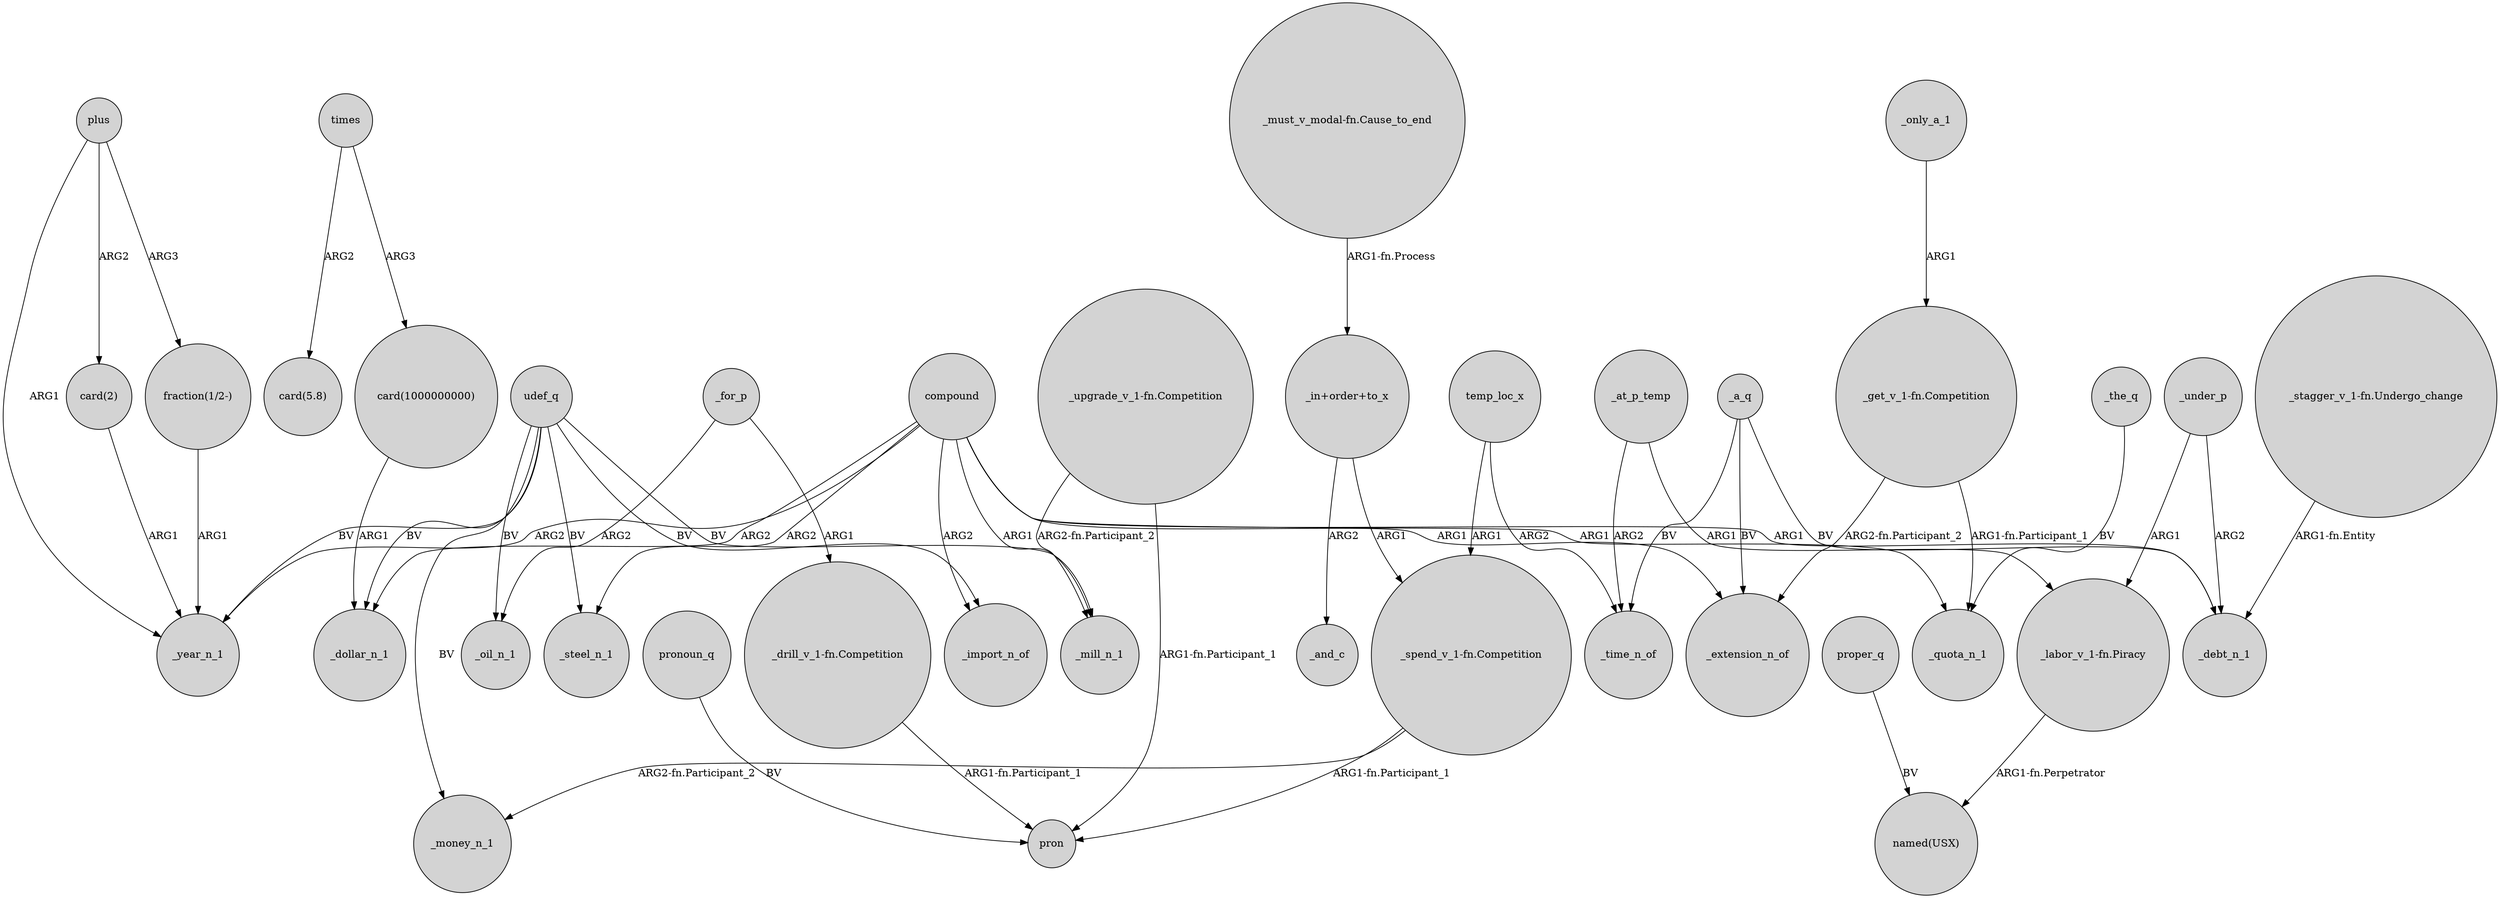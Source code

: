 digraph {
	node [shape=circle style=filled]
	"card(1000000000)" -> _dollar_n_1 [label=ARG1]
	temp_loc_x -> "_spend_v_1-fn.Competition" [label=ARG1]
	compound -> _import_n_of [label=ARG2]
	"fraction(1/2-)" -> _year_n_1 [label=ARG1]
	udef_q -> _oil_n_1 [label=BV]
	"_get_v_1-fn.Competition" -> _quota_n_1 [label="ARG1-fn.Participant_1"]
	_a_q -> _extension_n_of [label=BV]
	compound -> _extension_n_of [label=ARG1]
	times -> "card(5.8)" [label=ARG2]
	compound -> _dollar_n_1 [label=ARG2]
	"_spend_v_1-fn.Competition" -> pron [label="ARG1-fn.Participant_1"]
	"_must_v_modal-fn.Cause_to_end" -> "_in+order+to_x" [label="ARG1-fn.Process"]
	times -> "card(1000000000)" [label=ARG3]
	_a_q -> _debt_n_1 [label=BV]
	plus -> _year_n_1 [label=ARG1]
	temp_loc_x -> _time_n_of [label=ARG2]
	udef_q -> _steel_n_1 [label=BV]
	_a_q -> _time_n_of [label=BV]
	pronoun_q -> pron [label=BV]
	"_get_v_1-fn.Competition" -> _extension_n_of [label="ARG2-fn.Participant_2"]
	_the_q -> _quota_n_1 [label=BV]
	_at_p_temp -> "_labor_v_1-fn.Piracy" [label=ARG1]
	proper_q -> "named(USX)" [label=BV]
	compound -> _year_n_1 [label=ARG2]
	compound -> _mill_n_1 [label=ARG1]
	udef_q -> _money_n_1 [label=BV]
	_for_p -> "_drill_v_1-fn.Competition" [label=ARG1]
	_for_p -> _oil_n_1 [label=ARG2]
	_at_p_temp -> _time_n_of [label=ARG2]
	_under_p -> _debt_n_1 [label=ARG2]
	plus -> "fraction(1/2-)" [label=ARG3]
	udef_q -> _dollar_n_1 [label=BV]
	"_upgrade_v_1-fn.Competition" -> _mill_n_1 [label="ARG2-fn.Participant_2"]
	compound -> _steel_n_1 [label=ARG2]
	"_in+order+to_x" -> _and_c [label=ARG2]
	compound -> _quota_n_1 [label=ARG1]
	"_in+order+to_x" -> "_spend_v_1-fn.Competition" [label=ARG1]
	"_drill_v_1-fn.Competition" -> pron [label="ARG1-fn.Participant_1"]
	_only_a_1 -> "_get_v_1-fn.Competition" [label=ARG1]
	plus -> "card(2)" [label=ARG2]
	udef_q -> _year_n_1 [label=BV]
	"_spend_v_1-fn.Competition" -> _money_n_1 [label="ARG2-fn.Participant_2"]
	"card(2)" -> _year_n_1 [label=ARG1]
	"_stagger_v_1-fn.Undergo_change" -> _debt_n_1 [label="ARG1-fn.Entity"]
	"_upgrade_v_1-fn.Competition" -> pron [label="ARG1-fn.Participant_1"]
	compound -> _debt_n_1 [label=ARG1]
	udef_q -> _import_n_of [label=BV]
	_under_p -> "_labor_v_1-fn.Piracy" [label=ARG1]
	udef_q -> _mill_n_1 [label=BV]
	"_labor_v_1-fn.Piracy" -> "named(USX)" [label="ARG1-fn.Perpetrator"]
}
